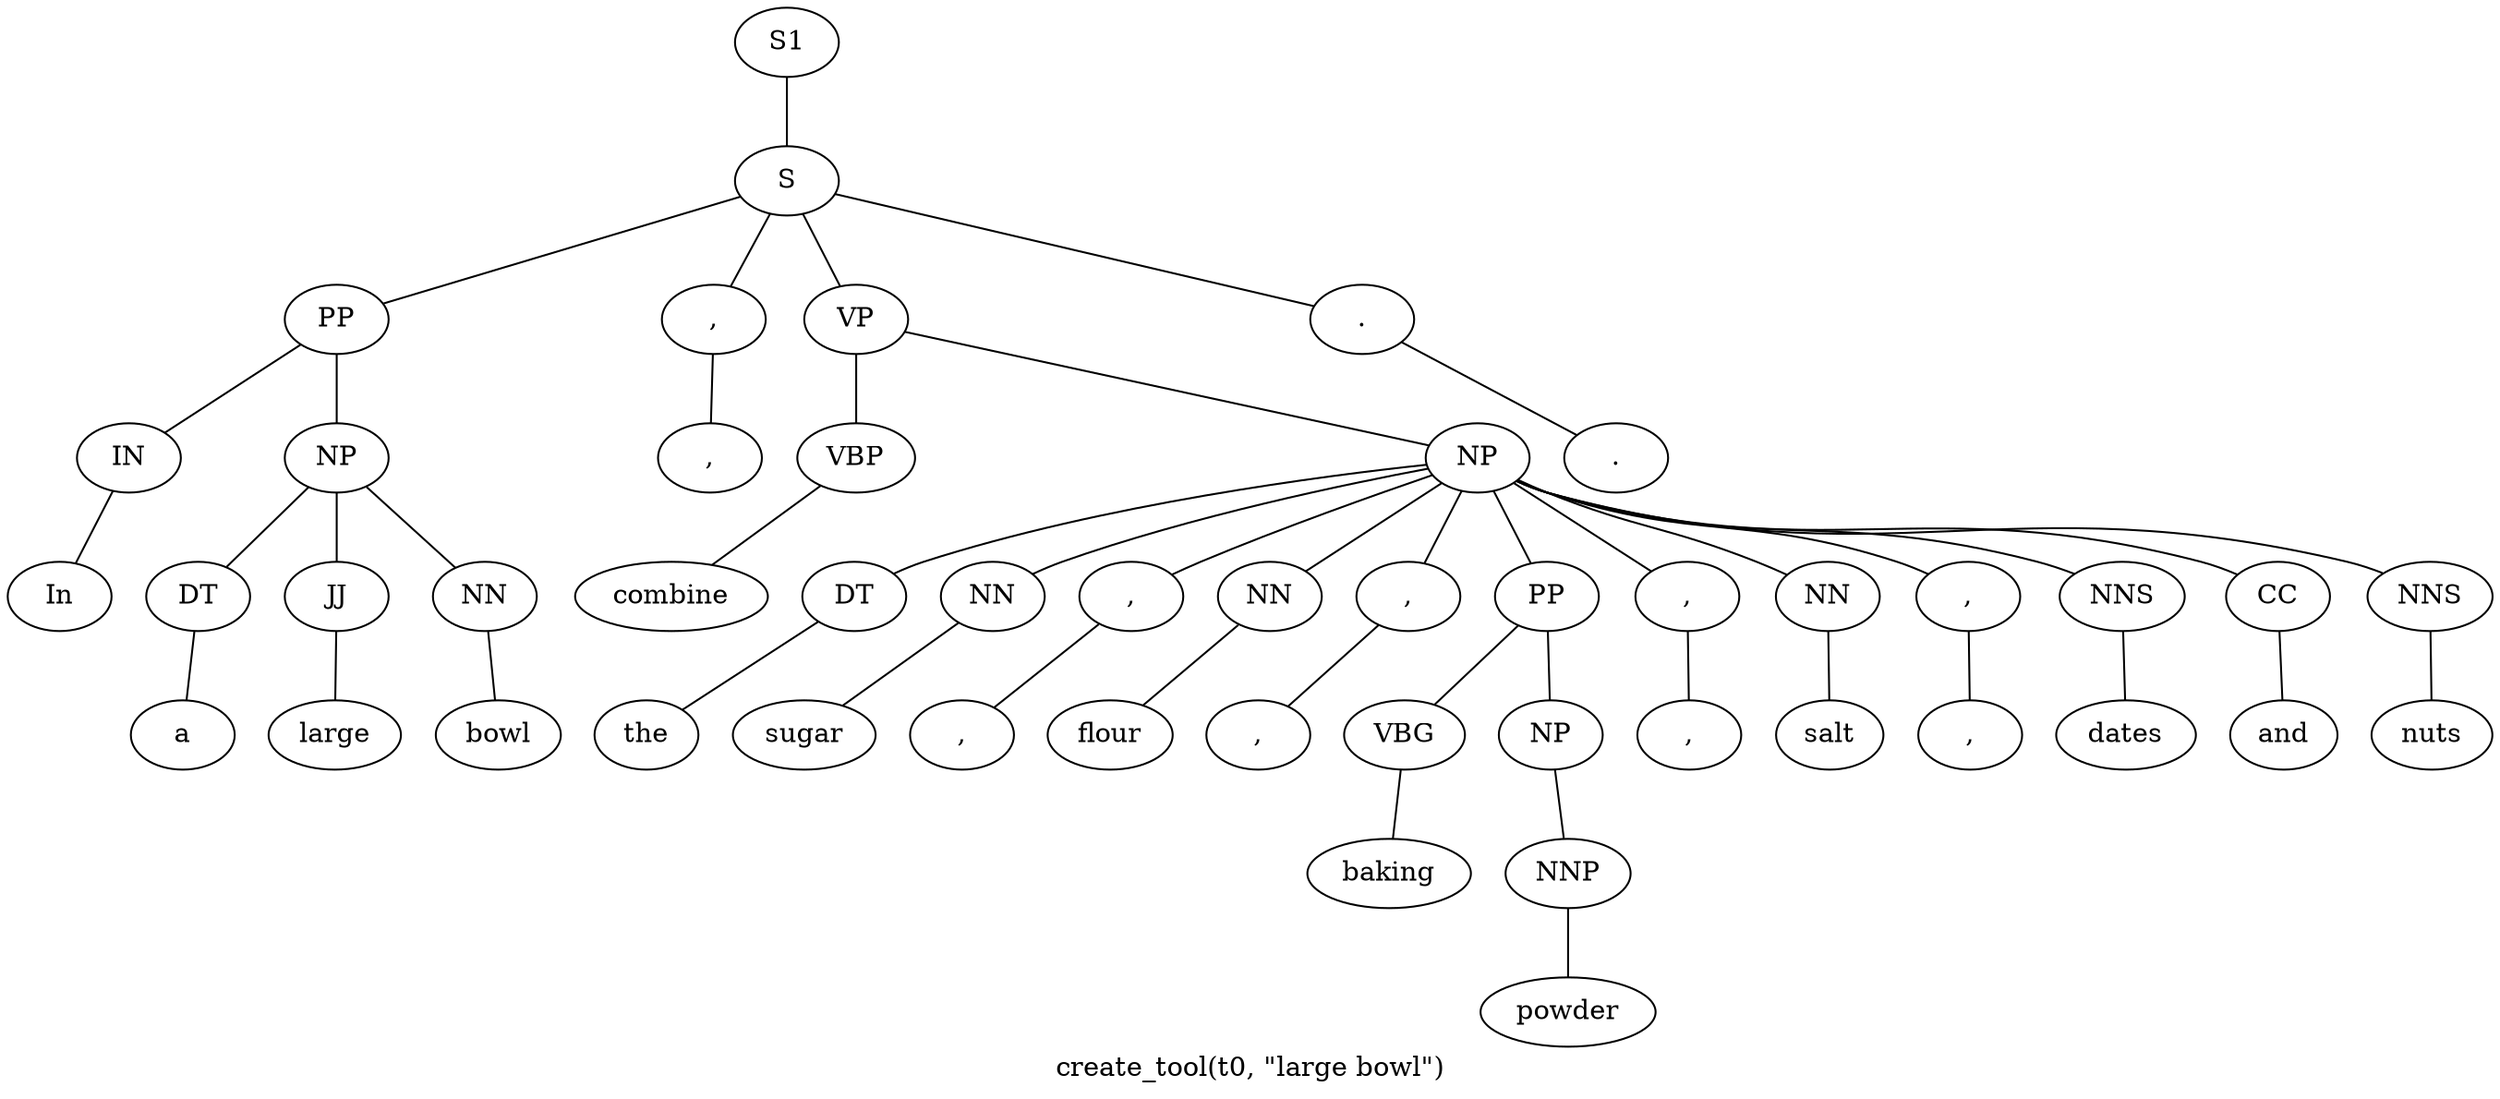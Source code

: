 graph SyntaxGraph {
	label = "create_tool(t0, \"large bowl\")";
	Node0 [label="S1"];
	Node1 [label="S"];
	Node2 [label="PP"];
	Node3 [label="IN"];
	Node4 [label="In"];
	Node5 [label="NP"];
	Node6 [label="DT"];
	Node7 [label="a"];
	Node8 [label="JJ"];
	Node9 [label="large"];
	Node10 [label="NN"];
	Node11 [label="bowl"];
	Node12 [label=","];
	Node13 [label=","];
	Node14 [label="VP"];
	Node15 [label="VBP"];
	Node16 [label="combine"];
	Node17 [label="NP"];
	Node18 [label="DT"];
	Node19 [label="the"];
	Node20 [label="NN"];
	Node21 [label="sugar"];
	Node22 [label=","];
	Node23 [label=","];
	Node24 [label="NN"];
	Node25 [label="flour"];
	Node26 [label=","];
	Node27 [label=","];
	Node28 [label="PP"];
	Node29 [label="VBG"];
	Node30 [label="baking"];
	Node31 [label="NP"];
	Node32 [label="NNP"];
	Node33 [label="powder"];
	Node34 [label=","];
	Node35 [label=","];
	Node36 [label="NN"];
	Node37 [label="salt"];
	Node38 [label=","];
	Node39 [label=","];
	Node40 [label="NNS"];
	Node41 [label="dates"];
	Node42 [label="CC"];
	Node43 [label="and"];
	Node44 [label="NNS"];
	Node45 [label="nuts"];
	Node46 [label="."];
	Node47 [label="."];

	Node0 -- Node1;
	Node1 -- Node2;
	Node1 -- Node12;
	Node1 -- Node14;
	Node1 -- Node46;
	Node2 -- Node3;
	Node2 -- Node5;
	Node3 -- Node4;
	Node5 -- Node6;
	Node5 -- Node8;
	Node5 -- Node10;
	Node6 -- Node7;
	Node8 -- Node9;
	Node10 -- Node11;
	Node12 -- Node13;
	Node14 -- Node15;
	Node14 -- Node17;
	Node15 -- Node16;
	Node17 -- Node18;
	Node17 -- Node20;
	Node17 -- Node22;
	Node17 -- Node24;
	Node17 -- Node26;
	Node17 -- Node28;
	Node17 -- Node34;
	Node17 -- Node36;
	Node17 -- Node38;
	Node17 -- Node40;
	Node17 -- Node42;
	Node17 -- Node44;
	Node18 -- Node19;
	Node20 -- Node21;
	Node22 -- Node23;
	Node24 -- Node25;
	Node26 -- Node27;
	Node28 -- Node29;
	Node28 -- Node31;
	Node29 -- Node30;
	Node31 -- Node32;
	Node32 -- Node33;
	Node34 -- Node35;
	Node36 -- Node37;
	Node38 -- Node39;
	Node40 -- Node41;
	Node42 -- Node43;
	Node44 -- Node45;
	Node46 -- Node47;
}